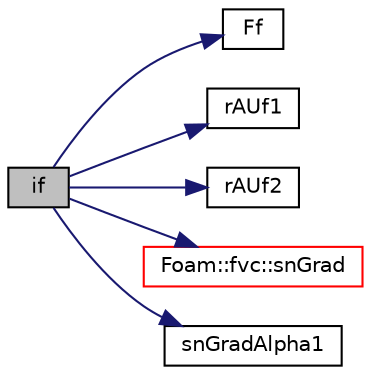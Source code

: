 digraph "if"
{
  bgcolor="transparent";
  edge [fontname="Helvetica",fontsize="10",labelfontname="Helvetica",labelfontsize="10"];
  node [fontname="Helvetica",fontsize="10",shape=record];
  rankdir="LR";
  Node1 [label="if",height=0.2,width=0.4,color="black", fillcolor="grey75", style="filled", fontcolor="black"];
  Node1 -> Node2 [color="midnightblue",fontsize="10",style="solid",fontname="Helvetica"];
  Node2 [label="Ff",height=0.2,width=0.4,color="black",URL="$a02985.html#ab6163be8b61b7ebb8c44abbe3d33fd00"];
  Node1 -> Node3 [color="midnightblue",fontsize="10",style="solid",fontname="Helvetica"];
  Node3 [label="rAUf1",height=0.2,width=0.4,color="black",URL="$a02985.html#af31cf73e8d316a6188f40d45cb1f191d"];
  Node1 -> Node4 [color="midnightblue",fontsize="10",style="solid",fontname="Helvetica"];
  Node4 [label="rAUf2",height=0.2,width=0.4,color="black",URL="$a02985.html#ab3722b38def952d21d9de4a6d962169a"];
  Node1 -> Node5 [color="midnightblue",fontsize="10",style="solid",fontname="Helvetica"];
  Node5 [label="Foam::fvc::snGrad",height=0.2,width=0.4,color="red",URL="$a10792.html#a15da734ee906cb52cf17937ab84c41a0"];
  Node1 -> Node6 [color="midnightblue",fontsize="10",style="solid",fontname="Helvetica"];
  Node6 [label="snGradAlpha1",height=0.2,width=0.4,color="black",URL="$a02984.html#a9ad08a93fd578a856c12ac94a7cf1f0d"];
}
